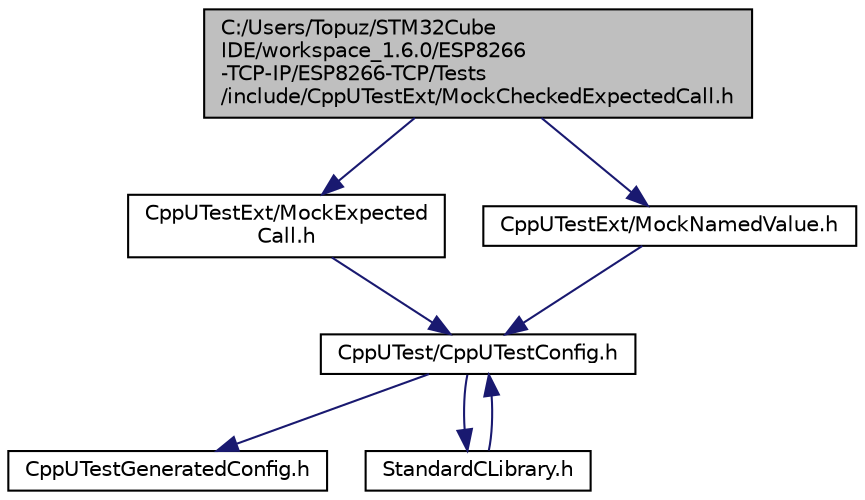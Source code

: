 digraph "C:/Users/Topuz/STM32CubeIDE/workspace_1.6.0/ESP8266-TCP-IP/ESP8266-TCP/Tests/include/CppUTestExt/MockCheckedExpectedCall.h"
{
 // LATEX_PDF_SIZE
  edge [fontname="Helvetica",fontsize="10",labelfontname="Helvetica",labelfontsize="10"];
  node [fontname="Helvetica",fontsize="10",shape=record];
  Node1 [label="C:/Users/Topuz/STM32Cube\lIDE/workspace_1.6.0/ESP8266\l-TCP-IP/ESP8266-TCP/Tests\l/include/CppUTestExt/MockCheckedExpectedCall.h",height=0.2,width=0.4,color="black", fillcolor="grey75", style="filled", fontcolor="black",tooltip=" "];
  Node1 -> Node2 [color="midnightblue",fontsize="10",style="solid",fontname="Helvetica"];
  Node2 [label="CppUTestExt/MockExpected\lCall.h",height=0.2,width=0.4,color="black", fillcolor="white", style="filled",URL="$MockExpectedCall_8h.html",tooltip=" "];
  Node2 -> Node3 [color="midnightblue",fontsize="10",style="solid",fontname="Helvetica"];
  Node3 [label="CppUTest/CppUTestConfig.h",height=0.2,width=0.4,color="black", fillcolor="white", style="filled",URL="$CppUTestConfig_8h.html",tooltip=" "];
  Node3 -> Node4 [color="midnightblue",fontsize="10",style="solid",fontname="Helvetica"];
  Node4 [label="CppUTestGeneratedConfig.h",height=0.2,width=0.4,color="black", fillcolor="white", style="filled",URL="$CppUTestGeneratedConfig_8h.html",tooltip=" "];
  Node3 -> Node5 [color="midnightblue",fontsize="10",style="solid",fontname="Helvetica"];
  Node5 [label="StandardCLibrary.h",height=0.2,width=0.4,color="black", fillcolor="white", style="filled",URL="$StandardCLibrary_8h.html",tooltip=" "];
  Node5 -> Node3 [color="midnightblue",fontsize="10",style="solid",fontname="Helvetica"];
  Node1 -> Node6 [color="midnightblue",fontsize="10",style="solid",fontname="Helvetica"];
  Node6 [label="CppUTestExt/MockNamedValue.h",height=0.2,width=0.4,color="black", fillcolor="white", style="filled",URL="$MockNamedValue_8h.html",tooltip=" "];
  Node6 -> Node3 [color="midnightblue",fontsize="10",style="solid",fontname="Helvetica"];
}
